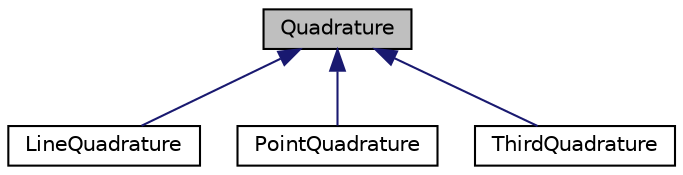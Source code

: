 digraph "Quadrature"
{
  edge [fontname="Helvetica",fontsize="10",labelfontname="Helvetica",labelfontsize="10"];
  node [fontname="Helvetica",fontsize="10",shape=record];
  Node1 [label="Quadrature",height=0.2,width=0.4,color="black", fillcolor="grey75", style="filled", fontcolor="black"];
  Node1 -> Node2 [dir="back",color="midnightblue",fontsize="10",style="solid",fontname="Helvetica"];
  Node2 [label="LineQuadrature",height=0.2,width=0.4,color="black", fillcolor="white", style="filled",URL="$classLineQuadrature.html",tooltip="Quadrature implementation for order = 2 (center of edges) "];
  Node1 -> Node3 [dir="back",color="midnightblue",fontsize="10",style="solid",fontname="Helvetica"];
  Node3 [label="PointQuadrature",height=0.2,width=0.4,color="black", fillcolor="white", style="filled",URL="$classPointQuadrature.html",tooltip="Quadrature implementation for order = 1 (center of gravity) "];
  Node1 -> Node4 [dir="back",color="midnightblue",fontsize="10",style="solid",fontname="Helvetica"];
  Node4 [label="ThirdQuadrature",height=0.2,width=0.4,color="black", fillcolor="white", style="filled",URL="$classThirdQuadrature.html",tooltip="Quadrature implementation for order = 3. "];
}
